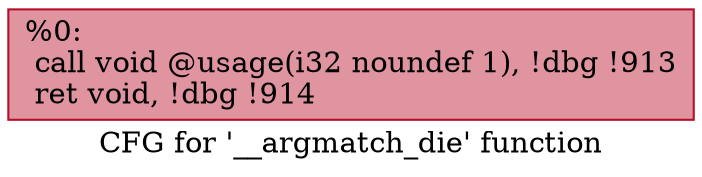 digraph "CFG for '__argmatch_die' function" {
	label="CFG for '__argmatch_die' function";

	Node0xe401d0 [shape=record,color="#b70d28ff", style=filled, fillcolor="#b70d2870",label="{%0:\l  call void @usage(i32 noundef 1), !dbg !913\l  ret void, !dbg !914\l}"];
}
